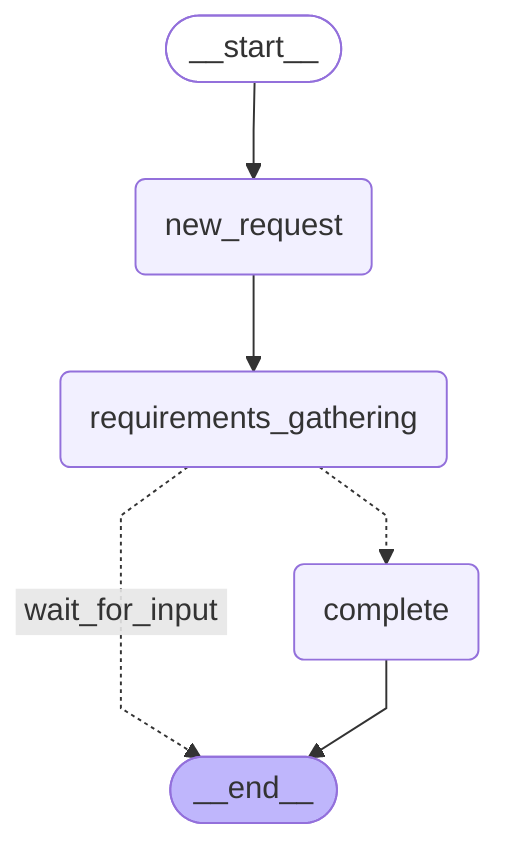 ---
config:
  flowchart:
    curve: linear
---
graph TD;
	__start__([<p>__start__</p>]):::first
	new_request(new_request)
	requirements_gathering(requirements_gathering)
	complete(complete)
	__end__([<p>__end__</p>]):::last
	__start__ --> new_request;
	new_request --> requirements_gathering;
	requirements_gathering -. &nbsp;wait_for_input&nbsp; .-> __end__;
	requirements_gathering -.-> complete;
	complete --> __end__;
	classDef default fill:#f2f0ff,line-height:1.2
	classDef first fill-opacity:0
	classDef last fill:#bfb6fc